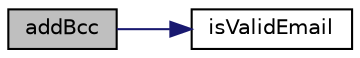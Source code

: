 digraph "addBcc"
{
  edge [fontname="Helvetica",fontsize="10",labelfontname="Helvetica",labelfontsize="10"];
  node [fontname="Helvetica",fontsize="10",shape=record];
  rankdir="LR";
  Node2 [label="addBcc",height=0.2,width=0.4,color="black", fillcolor="grey75", style="filled", fontcolor="black"];
  Node2 -> Node3 [color="midnightblue",fontsize="10",style="solid",fontname="Helvetica"];
  Node3 [label="isValidEmail",height=0.2,width=0.4,color="black", fillcolor="white", style="filled",URL="$class_zest_1_1_mail_1_1_mail.html#ae48b4d105b2d71bd9c3f88fdf3666058"];
}
